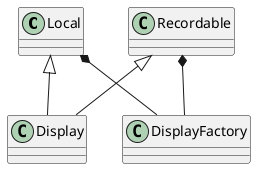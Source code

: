@startuml classes_cc_0
Local  <|--  Display
Local  *--  DisplayFactory
Recordable  <|--  Display
Recordable  *--  DisplayFactory
@enduml
